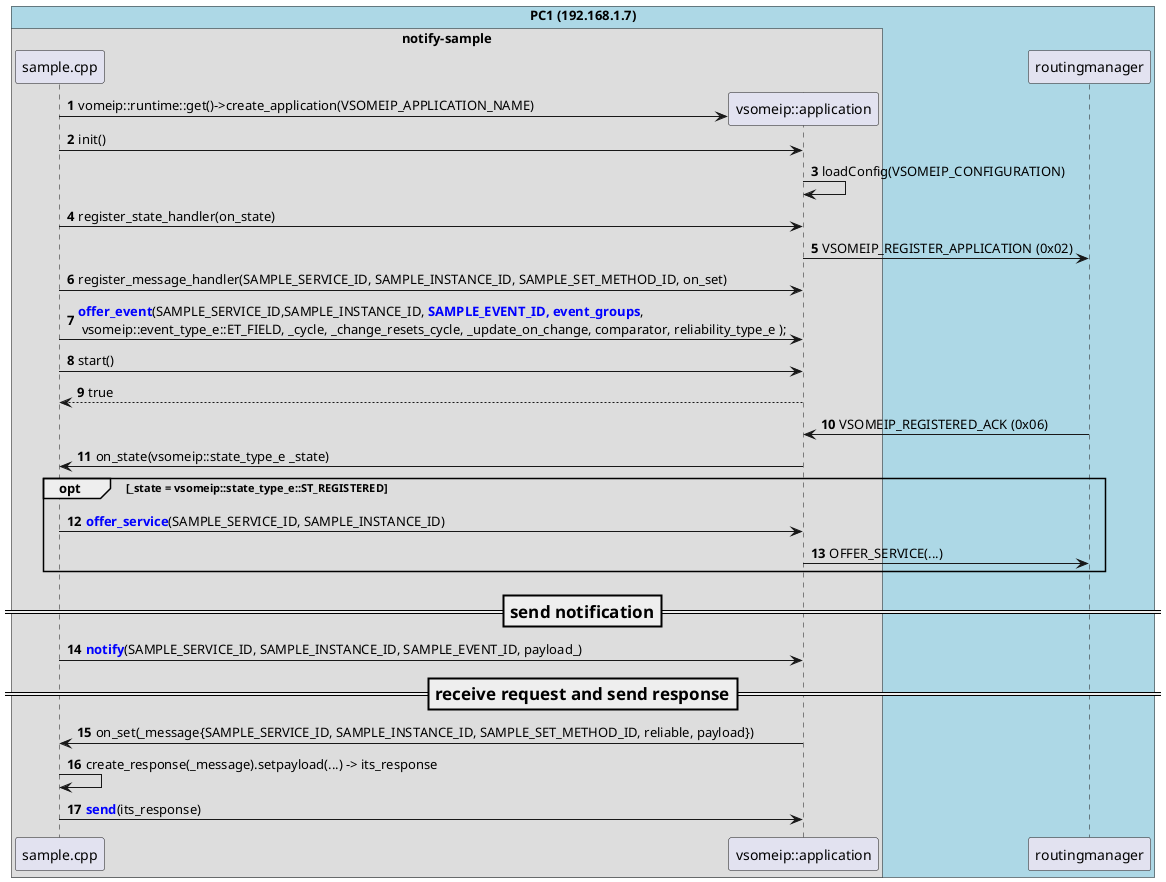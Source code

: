 @startuml
autonumber
!pragma teoz true

box "PC1 (192.168.1.7)" #LightBlue
  box "notify-sample"
    participant "sample.cpp" as sender
    participant "vsomeip::application" as app
  end box
  participant "routingmanager" as routmgr
end box

sender->app **:  vomeip::runtime::get()->create_application(VSOMEIP_APPLICATION_NAME)
sender->app: init()
app->app: loadConfig(VSOMEIP_CONFIGURATION)
sender->app: register_state_handler(on_state)
app->routmgr: VSOMEIP_REGISTER_APPLICATION (0x02)
sender->app: register_message_handler(SAMPLE_SERVICE_ID, SAMPLE_INSTANCE_ID, SAMPLE_SET_METHOD_ID, on_set)
sender->app: **<color blue>offer_event</color>**(SAMPLE_SERVICE_ID,SAMPLE_INSTANCE_ID, **<color blue>SAMPLE_EVENT_ID, event_groups</color>**, \n vsomeip::event_type_e::ET_FIELD, _cycle, _change_resets_cycle, _update_on_change, comparator, reliability_type_e );
sender->app: start()
return true

routmgr->app: VSOMEIP_REGISTERED_ACK (0x06)
app->sender: on_state(vsomeip::state_type_e _state)
opt _state = vsomeip::state_type_e::ST_REGISTERED
sender->app: **<color blue>offer_service</color>**(SAMPLE_SERVICE_ID, SAMPLE_INSTANCE_ID)
app->routmgr: OFFER_SERVICE(...)
end

===send notification==
sender->app: **<color blue>notify</color>**(SAMPLE_SERVICE_ID, SAMPLE_INSTANCE_ID, SAMPLE_EVENT_ID, payload_)

===receive request and send response==
app->sender: on_set(_message{SAMPLE_SERVICE_ID, SAMPLE_INSTANCE_ID, SAMPLE_SET_METHOD_ID, reliable, payload})
sender->sender: create_response(_message).setpayload(...) -> its_response
sender->app: **<color blue>send</color>**(its_response)
@endtuml